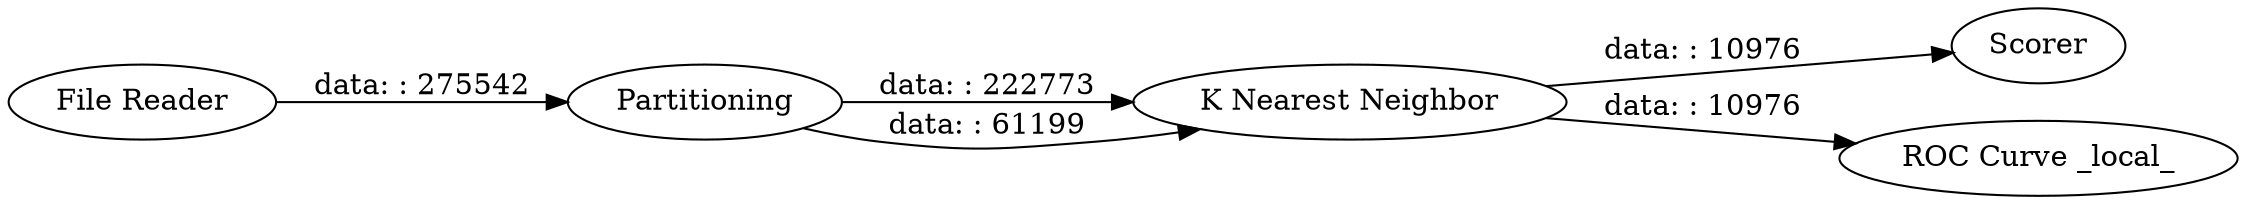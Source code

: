 digraph {
	"1910766187693049072_2" [label=Partitioning]
	"1910766187693049072_29" [label=Scorer]
	"1910766187693049072_1" [label="File Reader"]
	"1910766187693049072_8" [label="ROC Curve _local_"]
	"1910766187693049072_24" [label="K Nearest Neighbor"]
	"1910766187693049072_24" -> "1910766187693049072_8" [label="data: : 10976"]
	"1910766187693049072_2" -> "1910766187693049072_24" [label="data: : 222773"]
	"1910766187693049072_1" -> "1910766187693049072_2" [label="data: : 275542"]
	"1910766187693049072_24" -> "1910766187693049072_29" [label="data: : 10976"]
	"1910766187693049072_2" -> "1910766187693049072_24" [label="data: : 61199"]
	rankdir=LR
}
